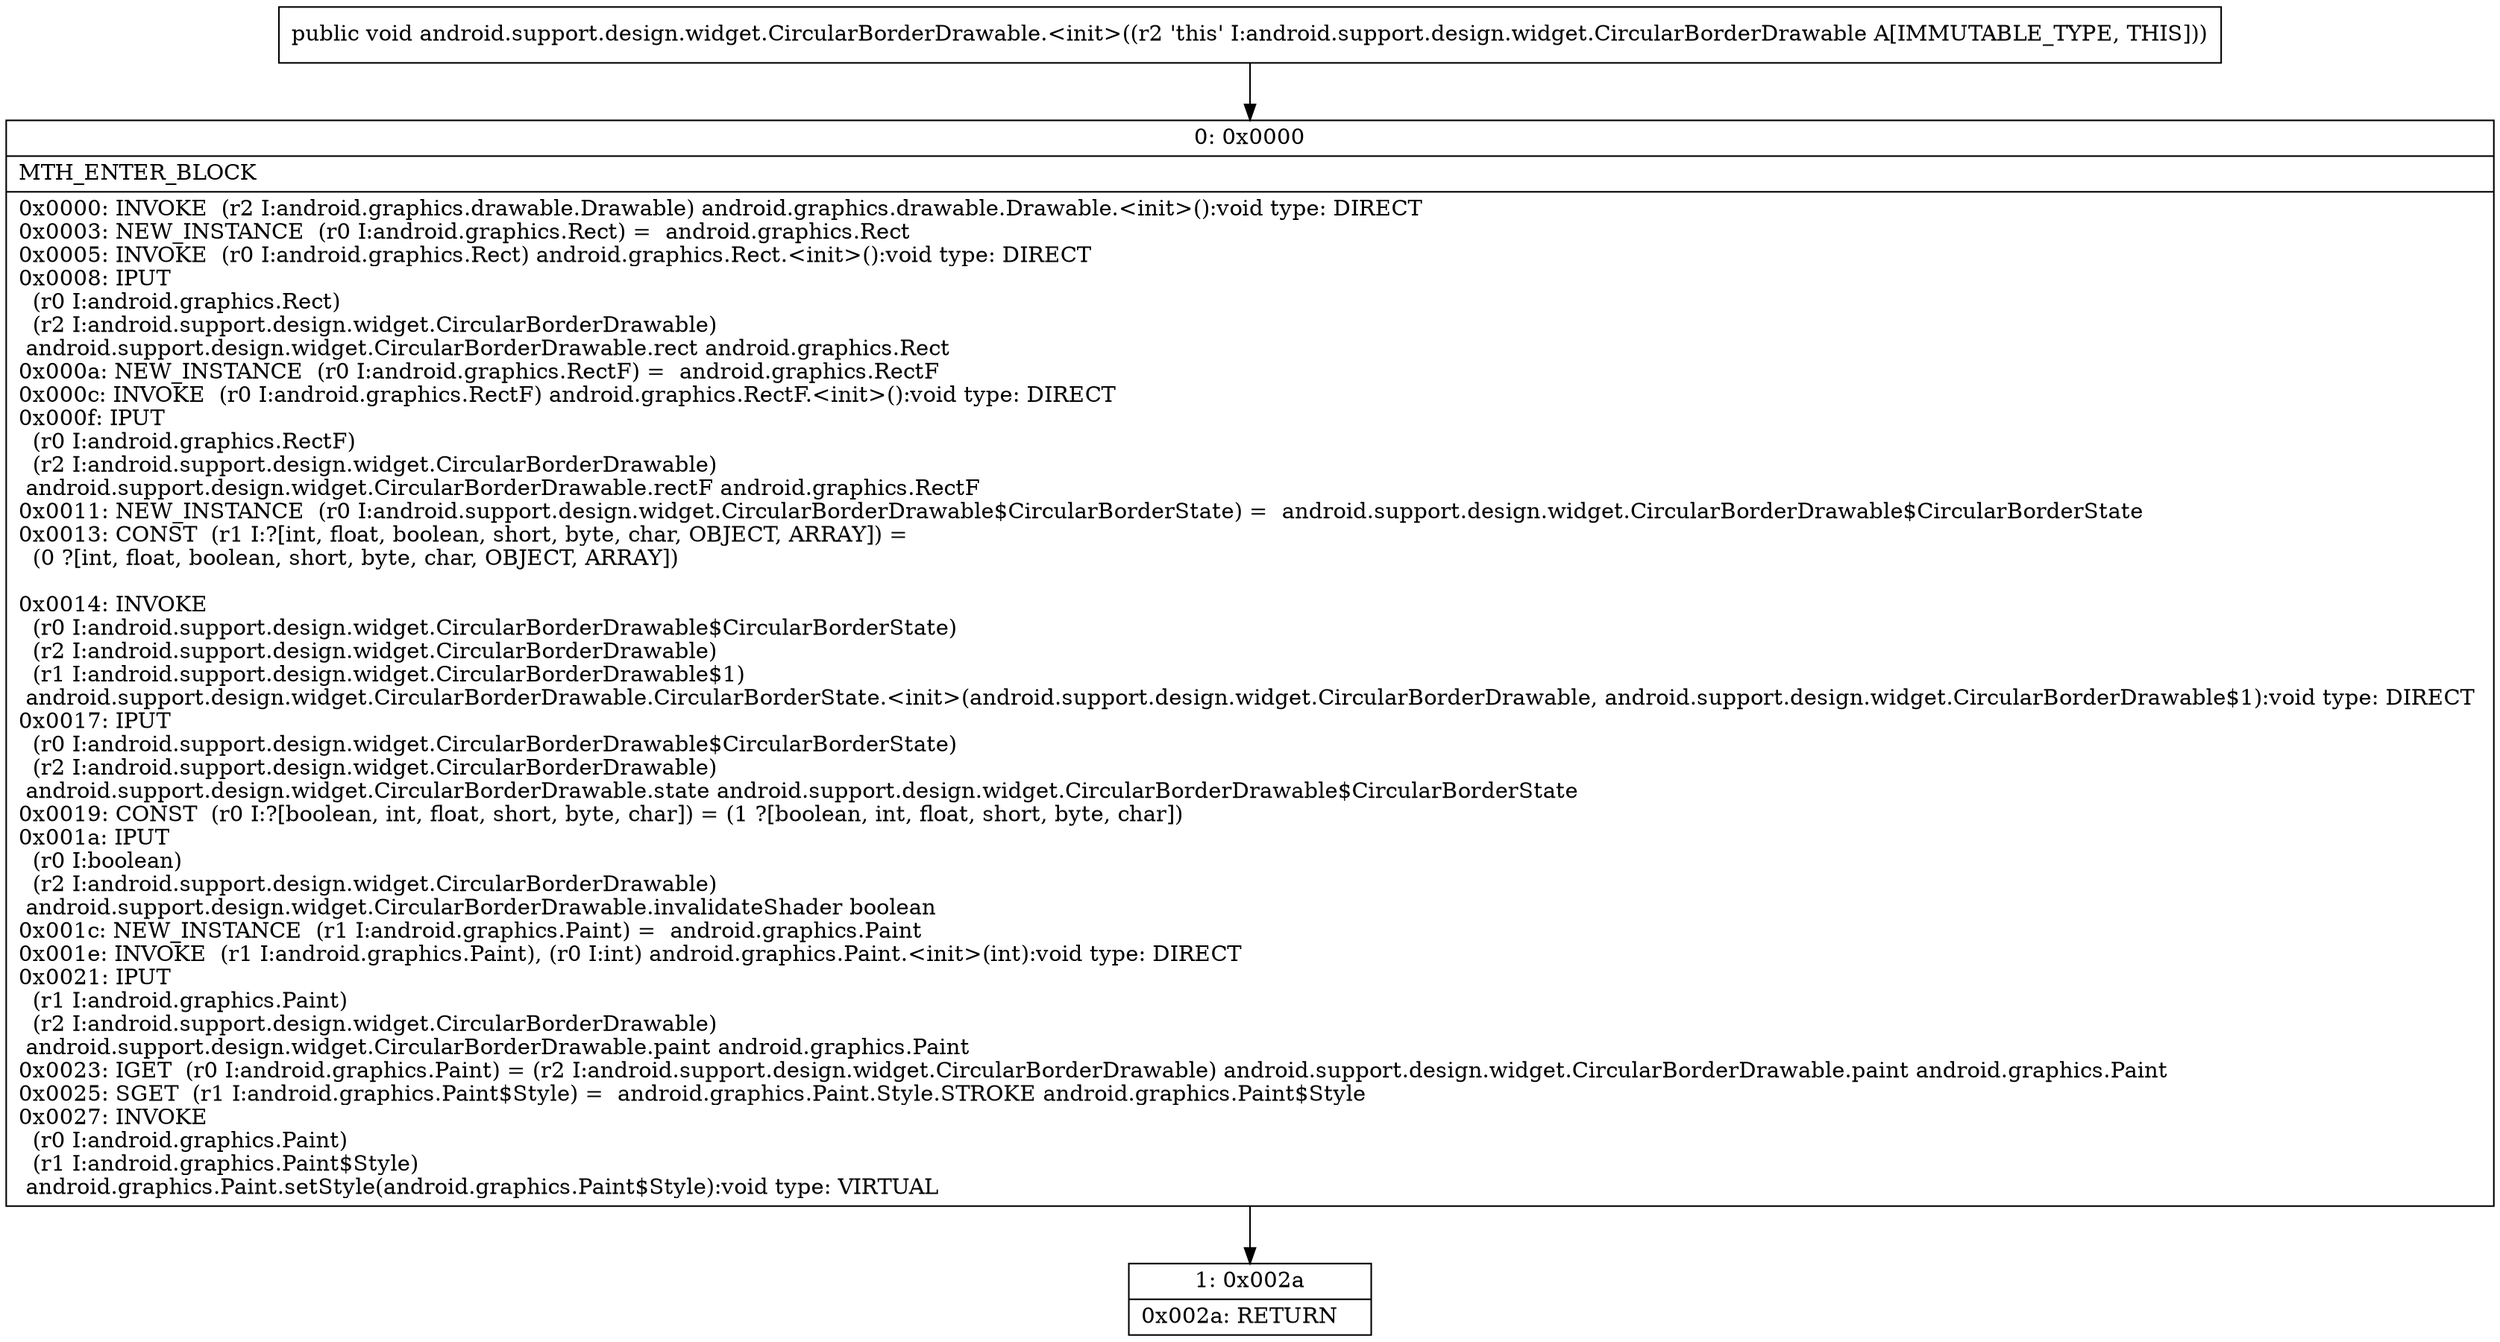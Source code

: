 digraph "CFG forandroid.support.design.widget.CircularBorderDrawable.\<init\>()V" {
Node_0 [shape=record,label="{0\:\ 0x0000|MTH_ENTER_BLOCK\l|0x0000: INVOKE  (r2 I:android.graphics.drawable.Drawable) android.graphics.drawable.Drawable.\<init\>():void type: DIRECT \l0x0003: NEW_INSTANCE  (r0 I:android.graphics.Rect) =  android.graphics.Rect \l0x0005: INVOKE  (r0 I:android.graphics.Rect) android.graphics.Rect.\<init\>():void type: DIRECT \l0x0008: IPUT  \l  (r0 I:android.graphics.Rect)\l  (r2 I:android.support.design.widget.CircularBorderDrawable)\l android.support.design.widget.CircularBorderDrawable.rect android.graphics.Rect \l0x000a: NEW_INSTANCE  (r0 I:android.graphics.RectF) =  android.graphics.RectF \l0x000c: INVOKE  (r0 I:android.graphics.RectF) android.graphics.RectF.\<init\>():void type: DIRECT \l0x000f: IPUT  \l  (r0 I:android.graphics.RectF)\l  (r2 I:android.support.design.widget.CircularBorderDrawable)\l android.support.design.widget.CircularBorderDrawable.rectF android.graphics.RectF \l0x0011: NEW_INSTANCE  (r0 I:android.support.design.widget.CircularBorderDrawable$CircularBorderState) =  android.support.design.widget.CircularBorderDrawable$CircularBorderState \l0x0013: CONST  (r1 I:?[int, float, boolean, short, byte, char, OBJECT, ARRAY]) = \l  (0 ?[int, float, boolean, short, byte, char, OBJECT, ARRAY])\l \l0x0014: INVOKE  \l  (r0 I:android.support.design.widget.CircularBorderDrawable$CircularBorderState)\l  (r2 I:android.support.design.widget.CircularBorderDrawable)\l  (r1 I:android.support.design.widget.CircularBorderDrawable$1)\l android.support.design.widget.CircularBorderDrawable.CircularBorderState.\<init\>(android.support.design.widget.CircularBorderDrawable, android.support.design.widget.CircularBorderDrawable$1):void type: DIRECT \l0x0017: IPUT  \l  (r0 I:android.support.design.widget.CircularBorderDrawable$CircularBorderState)\l  (r2 I:android.support.design.widget.CircularBorderDrawable)\l android.support.design.widget.CircularBorderDrawable.state android.support.design.widget.CircularBorderDrawable$CircularBorderState \l0x0019: CONST  (r0 I:?[boolean, int, float, short, byte, char]) = (1 ?[boolean, int, float, short, byte, char]) \l0x001a: IPUT  \l  (r0 I:boolean)\l  (r2 I:android.support.design.widget.CircularBorderDrawable)\l android.support.design.widget.CircularBorderDrawable.invalidateShader boolean \l0x001c: NEW_INSTANCE  (r1 I:android.graphics.Paint) =  android.graphics.Paint \l0x001e: INVOKE  (r1 I:android.graphics.Paint), (r0 I:int) android.graphics.Paint.\<init\>(int):void type: DIRECT \l0x0021: IPUT  \l  (r1 I:android.graphics.Paint)\l  (r2 I:android.support.design.widget.CircularBorderDrawable)\l android.support.design.widget.CircularBorderDrawable.paint android.graphics.Paint \l0x0023: IGET  (r0 I:android.graphics.Paint) = (r2 I:android.support.design.widget.CircularBorderDrawable) android.support.design.widget.CircularBorderDrawable.paint android.graphics.Paint \l0x0025: SGET  (r1 I:android.graphics.Paint$Style) =  android.graphics.Paint.Style.STROKE android.graphics.Paint$Style \l0x0027: INVOKE  \l  (r0 I:android.graphics.Paint)\l  (r1 I:android.graphics.Paint$Style)\l android.graphics.Paint.setStyle(android.graphics.Paint$Style):void type: VIRTUAL \l}"];
Node_1 [shape=record,label="{1\:\ 0x002a|0x002a: RETURN   \l}"];
MethodNode[shape=record,label="{public void android.support.design.widget.CircularBorderDrawable.\<init\>((r2 'this' I:android.support.design.widget.CircularBorderDrawable A[IMMUTABLE_TYPE, THIS])) }"];
MethodNode -> Node_0;
Node_0 -> Node_1;
}

